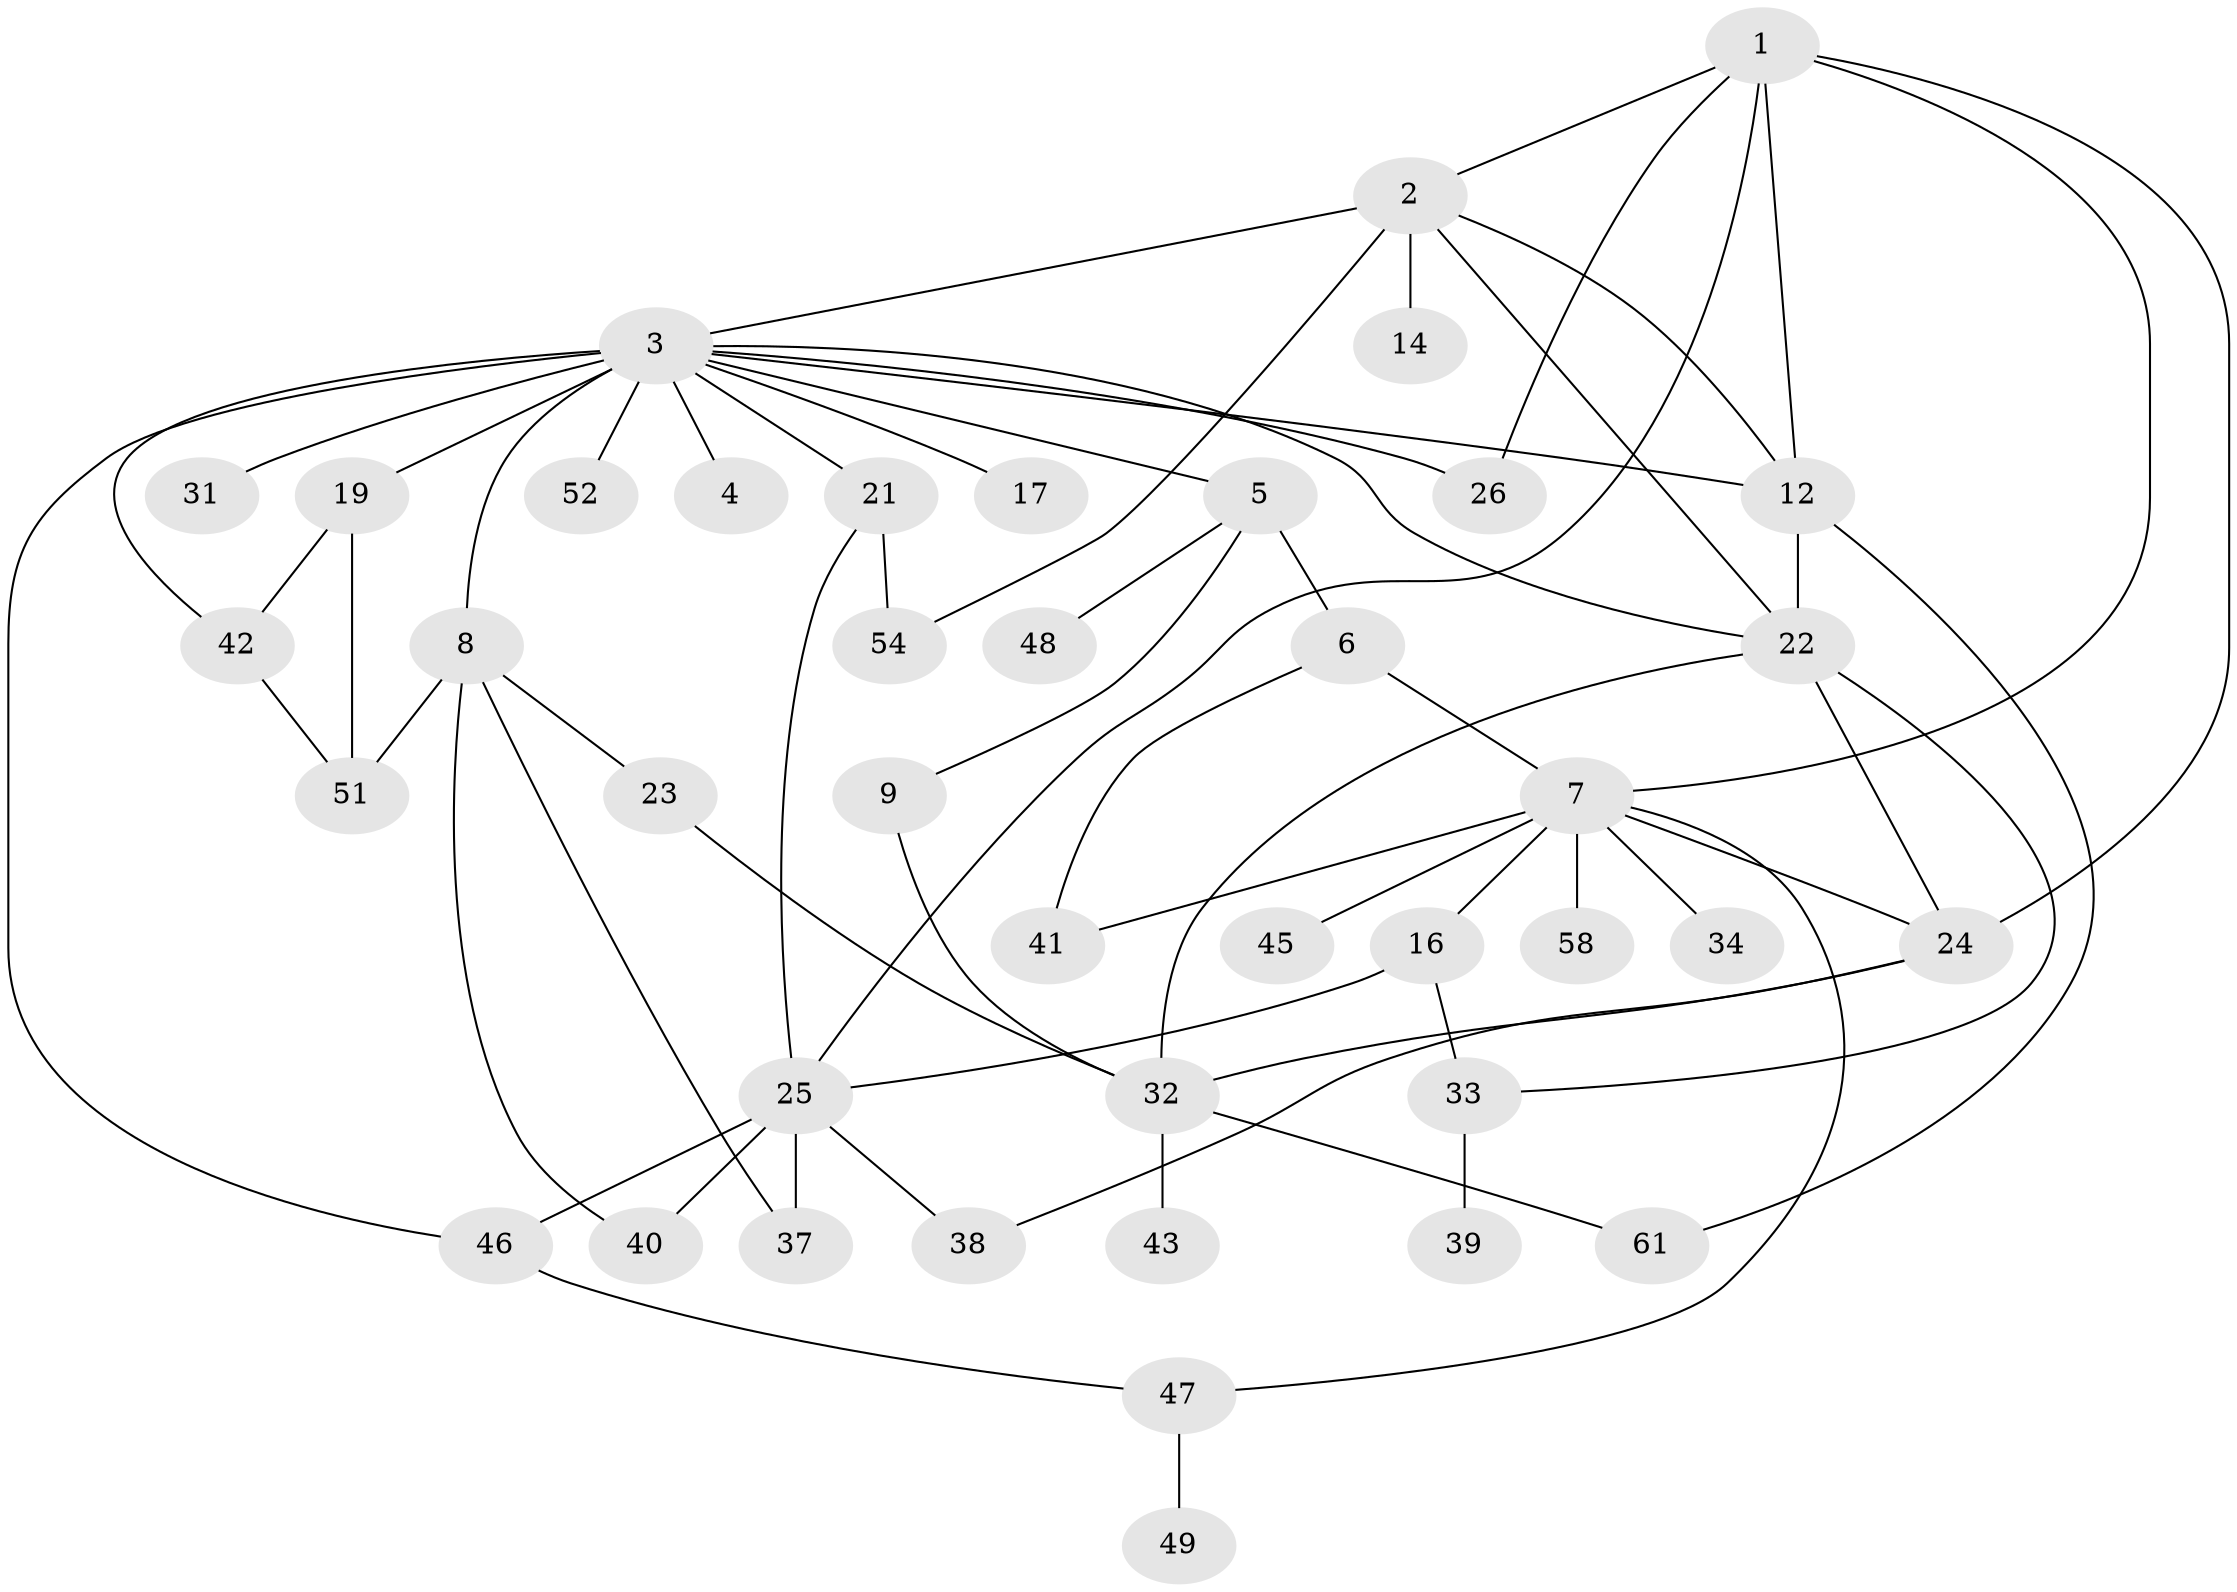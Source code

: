 // original degree distribution, {5: 0.0967741935483871, 12: 0.016129032258064516, 1: 0.20967741935483872, 4: 0.12903225806451613, 6: 0.06451612903225806, 3: 0.20967741935483872, 2: 0.27419354838709675}
// Generated by graph-tools (version 1.1) at 2025/41/03/06/25 10:41:27]
// undirected, 41 vertices, 65 edges
graph export_dot {
graph [start="1"]
  node [color=gray90,style=filled];
  1 [super="+44"];
  2 [super="+20"];
  3 [super="+11"];
  4;
  5 [super="+15"];
  6 [super="+18"];
  7 [super="+13"];
  8 [super="+10"];
  9 [super="+27"];
  12 [super="+30"];
  14 [super="+56"];
  16 [super="+53"];
  17;
  19 [super="+28"];
  21;
  22 [super="+35"];
  23;
  24 [super="+50"];
  25 [super="+36"];
  26 [super="+29"];
  31;
  32 [super="+60"];
  33 [super="+62"];
  34;
  37 [super="+55"];
  38;
  39;
  40;
  41;
  42;
  43;
  45;
  46 [super="+59"];
  47;
  48;
  49;
  51 [super="+57"];
  52;
  54;
  58;
  61;
  1 -- 2;
  1 -- 24;
  1 -- 25;
  1 -- 12;
  1 -- 7;
  1 -- 26;
  2 -- 3;
  2 -- 14;
  2 -- 12 [weight=2];
  2 -- 54;
  2 -- 22;
  3 -- 4;
  3 -- 5;
  3 -- 8 [weight=2];
  3 -- 17;
  3 -- 21;
  3 -- 31;
  3 -- 46;
  3 -- 52;
  3 -- 26;
  3 -- 19 [weight=2];
  3 -- 42;
  3 -- 12;
  3 -- 22;
  5 -- 6 [weight=2];
  5 -- 9;
  5 -- 48;
  6 -- 7;
  6 -- 41;
  7 -- 16;
  7 -- 24;
  7 -- 34;
  7 -- 41;
  7 -- 58;
  7 -- 45;
  7 -- 47;
  8 -- 23;
  8 -- 37;
  8 -- 51 [weight=2];
  8 -- 40;
  9 -- 32;
  12 -- 22 [weight=2];
  12 -- 61;
  16 -- 33;
  16 -- 25;
  19 -- 42;
  19 -- 51;
  21 -- 25;
  21 -- 54;
  22 -- 24;
  22 -- 33;
  22 -- 32;
  23 -- 32;
  24 -- 32;
  24 -- 38;
  25 -- 38;
  25 -- 40;
  25 -- 37;
  25 -- 46;
  32 -- 43;
  32 -- 61;
  33 -- 39;
  42 -- 51;
  46 -- 47;
  47 -- 49;
}
